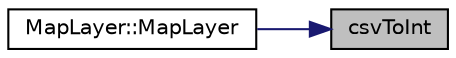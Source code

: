 digraph "csvToInt"
{
 // LATEX_PDF_SIZE
  bgcolor="transparent";
  edge [fontname="Helvetica",fontsize="10",labelfontname="Helvetica",labelfontsize="10"];
  node [fontname="Helvetica",fontsize="10",shape=record];
  rankdir="RL";
  Node1 [label="csvToInt",height=0.2,width=0.4,color="black", fillcolor="grey75", style="filled", fontcolor="black",tooltip="Transforme une std::string sous format csv en tableau dynamique d'entiers."];
  Node1 -> Node2 [dir="back",color="midnightblue",fontsize="10",style="solid",fontname="Helvetica"];
  Node2 [label="MapLayer::MapLayer",height=0.2,width=0.4,color="black",URL="$classMapLayer.html#aaa68e0a5062ae9f9dc97383d3687b19e",tooltip="Constructeur avec data brut comme parametre."];
}
